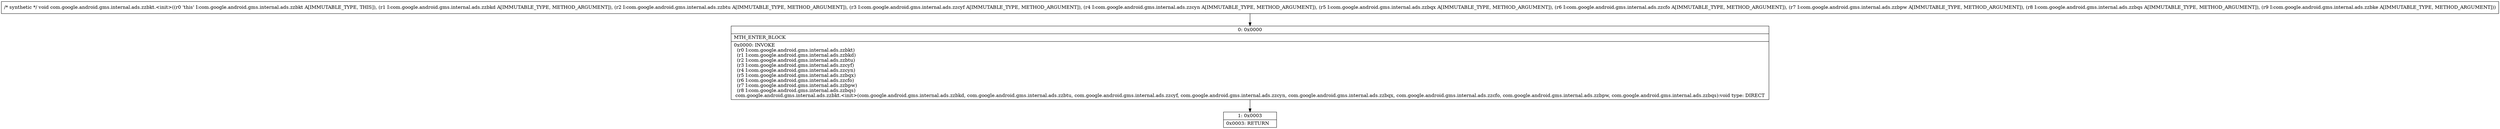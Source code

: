 digraph "CFG forcom.google.android.gms.internal.ads.zzbkt.\<init\>(Lcom\/google\/android\/gms\/internal\/ads\/zzbkd;Lcom\/google\/android\/gms\/internal\/ads\/zzbtu;Lcom\/google\/android\/gms\/internal\/ads\/zzcyf;Lcom\/google\/android\/gms\/internal\/ads\/zzcyn;Lcom\/google\/android\/gms\/internal\/ads\/zzbqx;Lcom\/google\/android\/gms\/internal\/ads\/zzcfo;Lcom\/google\/android\/gms\/internal\/ads\/zzbpw;Lcom\/google\/android\/gms\/internal\/ads\/zzbqs;Lcom\/google\/android\/gms\/internal\/ads\/zzbke;)V" {
Node_0 [shape=record,label="{0\:\ 0x0000|MTH_ENTER_BLOCK\l|0x0000: INVOKE  \l  (r0 I:com.google.android.gms.internal.ads.zzbkt)\l  (r1 I:com.google.android.gms.internal.ads.zzbkd)\l  (r2 I:com.google.android.gms.internal.ads.zzbtu)\l  (r3 I:com.google.android.gms.internal.ads.zzcyf)\l  (r4 I:com.google.android.gms.internal.ads.zzcyn)\l  (r5 I:com.google.android.gms.internal.ads.zzbqx)\l  (r6 I:com.google.android.gms.internal.ads.zzcfo)\l  (r7 I:com.google.android.gms.internal.ads.zzbpw)\l  (r8 I:com.google.android.gms.internal.ads.zzbqs)\l com.google.android.gms.internal.ads.zzbkt.\<init\>(com.google.android.gms.internal.ads.zzbkd, com.google.android.gms.internal.ads.zzbtu, com.google.android.gms.internal.ads.zzcyf, com.google.android.gms.internal.ads.zzcyn, com.google.android.gms.internal.ads.zzbqx, com.google.android.gms.internal.ads.zzcfo, com.google.android.gms.internal.ads.zzbpw, com.google.android.gms.internal.ads.zzbqs):void type: DIRECT \l}"];
Node_1 [shape=record,label="{1\:\ 0x0003|0x0003: RETURN   \l}"];
MethodNode[shape=record,label="{\/* synthetic *\/ void com.google.android.gms.internal.ads.zzbkt.\<init\>((r0 'this' I:com.google.android.gms.internal.ads.zzbkt A[IMMUTABLE_TYPE, THIS]), (r1 I:com.google.android.gms.internal.ads.zzbkd A[IMMUTABLE_TYPE, METHOD_ARGUMENT]), (r2 I:com.google.android.gms.internal.ads.zzbtu A[IMMUTABLE_TYPE, METHOD_ARGUMENT]), (r3 I:com.google.android.gms.internal.ads.zzcyf A[IMMUTABLE_TYPE, METHOD_ARGUMENT]), (r4 I:com.google.android.gms.internal.ads.zzcyn A[IMMUTABLE_TYPE, METHOD_ARGUMENT]), (r5 I:com.google.android.gms.internal.ads.zzbqx A[IMMUTABLE_TYPE, METHOD_ARGUMENT]), (r6 I:com.google.android.gms.internal.ads.zzcfo A[IMMUTABLE_TYPE, METHOD_ARGUMENT]), (r7 I:com.google.android.gms.internal.ads.zzbpw A[IMMUTABLE_TYPE, METHOD_ARGUMENT]), (r8 I:com.google.android.gms.internal.ads.zzbqs A[IMMUTABLE_TYPE, METHOD_ARGUMENT]), (r9 I:com.google.android.gms.internal.ads.zzbke A[IMMUTABLE_TYPE, METHOD_ARGUMENT])) }"];
MethodNode -> Node_0;
Node_0 -> Node_1;
}

